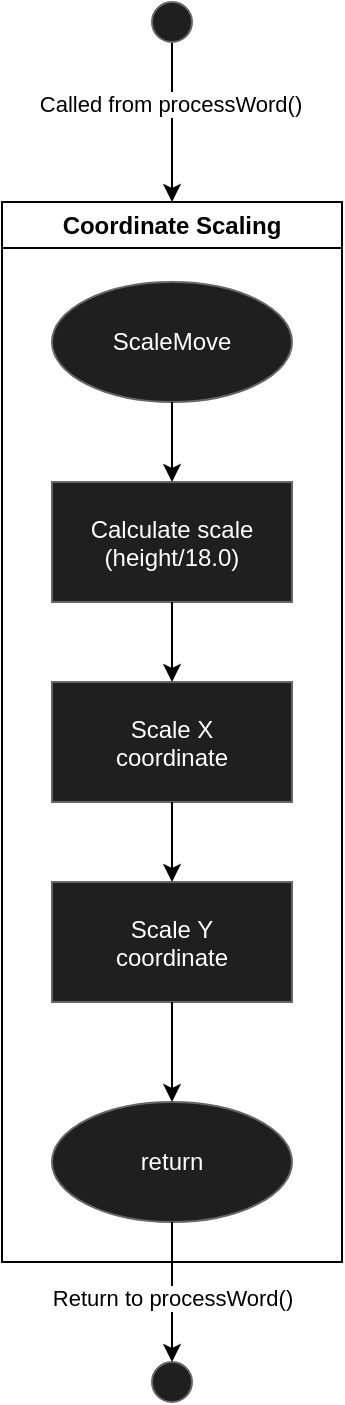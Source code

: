 <mxfile version="24.7.17">
  <diagram id="scaleMovements" name="scaleMovements">
    <mxGraphModel dx="566" dy="848" grid="1" gridSize="10" guides="1" tooltips="1" connect="1" arrows="1" fold="1" page="1" pageScale="1" pageWidth="827" pageHeight="1169" math="0" shadow="0">
      <root>
        <mxCell id="0" />
        <mxCell id="1" parent="0" />
        <mxCell id="yZnXnvH5843gjCiiUlLy-10" value="Coordinate Scaling" style="swimlane;whiteSpace=wrap;html=1;startSize=23;" vertex="1" parent="1">
          <mxGeometry x="100" y="120" width="170" height="530" as="geometry">
            <mxRectangle x="60" y="40" width="140" height="30" as="alternateBounds" />
          </mxGeometry>
        </mxCell>
        <mxCell id="2" value="ScaleMove" style="ellipse;whiteSpace=wrap;html=1;fillColor=#1f1f1f;strokeColor=#666666;fontColor=#FFFFFF;" parent="yZnXnvH5843gjCiiUlLy-10" vertex="1">
          <mxGeometry x="25" y="40" width="120" height="60" as="geometry" />
        </mxCell>
        <mxCell id="3" value="Calculate scale&#xa;(height/18.0)" style="rounded=0;fillColor=#1f1f1f;strokeColor=#666666;fontColor=#FFFFFF;" parent="yZnXnvH5843gjCiiUlLy-10" vertex="1">
          <mxGeometry x="25" y="140" width="120" height="60" as="geometry" />
        </mxCell>
        <mxCell id="4" value="Scale X&#xa;coordinate" style="rounded=0;fillColor=#1f1f1f;strokeColor=#666666;fontColor=#FFFFFF;" parent="yZnXnvH5843gjCiiUlLy-10" vertex="1">
          <mxGeometry x="25" y="240" width="120" height="60" as="geometry" />
        </mxCell>
        <mxCell id="5" value="Scale Y&#xa;coordinate" style="rounded=0;fillColor=#1f1f1f;strokeColor=#666666;fontColor=#FFFFFF;" parent="yZnXnvH5843gjCiiUlLy-10" vertex="1">
          <mxGeometry x="25" y="340" width="120" height="60" as="geometry" />
        </mxCell>
        <mxCell id="6" value="return" style="ellipse;whiteSpace=wrap;html=1;fillColor=#1f1f1f;strokeColor=#666666;fontColor=#FFFFFF;" parent="yZnXnvH5843gjCiiUlLy-10" vertex="1">
          <mxGeometry x="25" y="450" width="120" height="60" as="geometry" />
        </mxCell>
        <mxCell id="7" value="" style="endArrow=classic;html=1;exitX=0.5;exitY=1;entryX=0.5;entryY=0;fontColor=#FFFFFF;" parent="yZnXnvH5843gjCiiUlLy-10" source="2" target="3" edge="1">
          <mxGeometry width="50" height="50" relative="1" as="geometry" />
        </mxCell>
        <mxCell id="8" value="" style="endArrow=classic;html=1;exitX=0.5;exitY=1;entryX=0.5;entryY=0;fontColor=#FFFFFF;" parent="yZnXnvH5843gjCiiUlLy-10" source="3" target="4" edge="1">
          <mxGeometry width="50" height="50" relative="1" as="geometry" />
        </mxCell>
        <mxCell id="9" value="" style="endArrow=classic;html=1;exitX=0.5;exitY=1;entryX=0.5;entryY=0;fontColor=#FFFFFF;" parent="yZnXnvH5843gjCiiUlLy-10" source="4" target="5" edge="1">
          <mxGeometry width="50" height="50" relative="1" as="geometry" />
        </mxCell>
        <mxCell id="10" value="" style="endArrow=classic;html=1;exitX=0.5;exitY=1;entryX=0.5;entryY=0;fontColor=#FFFFFF;entryDx=0;entryDy=0;" parent="yZnXnvH5843gjCiiUlLy-10" source="5" target="6" edge="1">
          <mxGeometry width="50" height="50" relative="1" as="geometry">
            <mxPoint x="85.0" y="440" as="targetPoint" />
          </mxGeometry>
        </mxCell>
        <mxCell id="yZnXnvH5843gjCiiUlLy-41" style="edgeStyle=orthogonalEdgeStyle;rounded=0;orthogonalLoop=1;jettySize=auto;html=1;exitX=0.5;exitY=1;exitDx=0;exitDy=0;entryX=0.5;entryY=0;entryDx=0;entryDy=0;" edge="1" parent="1" source="yZnXnvH5843gjCiiUlLy-40" target="yZnXnvH5843gjCiiUlLy-10">
          <mxGeometry relative="1" as="geometry" />
        </mxCell>
        <mxCell id="yZnXnvH5843gjCiiUlLy-43" value="Called from processWord()" style="edgeLabel;html=1;align=center;verticalAlign=middle;resizable=0;points=[];" vertex="1" connectable="0" parent="yZnXnvH5843gjCiiUlLy-41">
          <mxGeometry x="-0.241" y="-1" relative="1" as="geometry">
            <mxPoint as="offset" />
          </mxGeometry>
        </mxCell>
        <mxCell id="yZnXnvH5843gjCiiUlLy-40" value="" style="ellipse;whiteSpace=wrap;html=1;fillColor=#1f1f1f;strokeColor=#666666;fontColor=#FFFFFF;" vertex="1" parent="1">
          <mxGeometry x="175" y="20" width="20" height="20" as="geometry" />
        </mxCell>
        <mxCell id="yZnXnvH5843gjCiiUlLy-45" value="" style="ellipse;whiteSpace=wrap;html=1;fillColor=#1f1f1f;strokeColor=#666666;fontColor=#FFFFFF;" vertex="1" parent="1">
          <mxGeometry x="175" y="700" width="20" height="20" as="geometry" />
        </mxCell>
        <mxCell id="yZnXnvH5843gjCiiUlLy-46" value="" style="edgeStyle=orthogonalEdgeStyle;rounded=0;orthogonalLoop=1;jettySize=auto;html=1;exitX=0.5;exitY=1;exitDx=0;exitDy=0;" edge="1" parent="1" source="6" target="yZnXnvH5843gjCiiUlLy-45">
          <mxGeometry relative="1" as="geometry">
            <mxPoint x="285.2" y="830" as="targetPoint" />
            <mxPoint x="285" y="750" as="sourcePoint" />
          </mxGeometry>
        </mxCell>
        <mxCell id="yZnXnvH5843gjCiiUlLy-47" value="Return to processWord()" style="edgeLabel;html=1;align=center;verticalAlign=middle;resizable=0;points=[];" vertex="1" connectable="0" parent="yZnXnvH5843gjCiiUlLy-46">
          <mxGeometry x="0.08" y="-2" relative="1" as="geometry">
            <mxPoint x="2" as="offset" />
          </mxGeometry>
        </mxCell>
      </root>
    </mxGraphModel>
  </diagram>
</mxfile>
